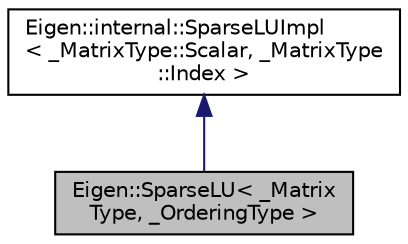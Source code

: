 digraph "Eigen::SparseLU&lt; _MatrixType, _OrderingType &gt;"
{
  edge [fontname="Helvetica",fontsize="10",labelfontname="Helvetica",labelfontsize="10"];
  node [fontname="Helvetica",fontsize="10",shape=record];
  Node1 [label="Eigen::SparseLU\< _Matrix\lType, _OrderingType \>",height=0.2,width=0.4,color="black", fillcolor="grey75", style="filled", fontcolor="black"];
  Node2 -> Node1 [dir="back",color="midnightblue",fontsize="10",style="solid",fontname="Helvetica"];
  Node2 [label="Eigen::internal::SparseLUImpl\l\< _MatrixType::Scalar, _MatrixType\l::Index \>",height=0.2,width=0.4,color="black", fillcolor="white", style="filled",URL="$class_eigen_1_1internal_1_1_sparse_l_u_impl.html"];
}
